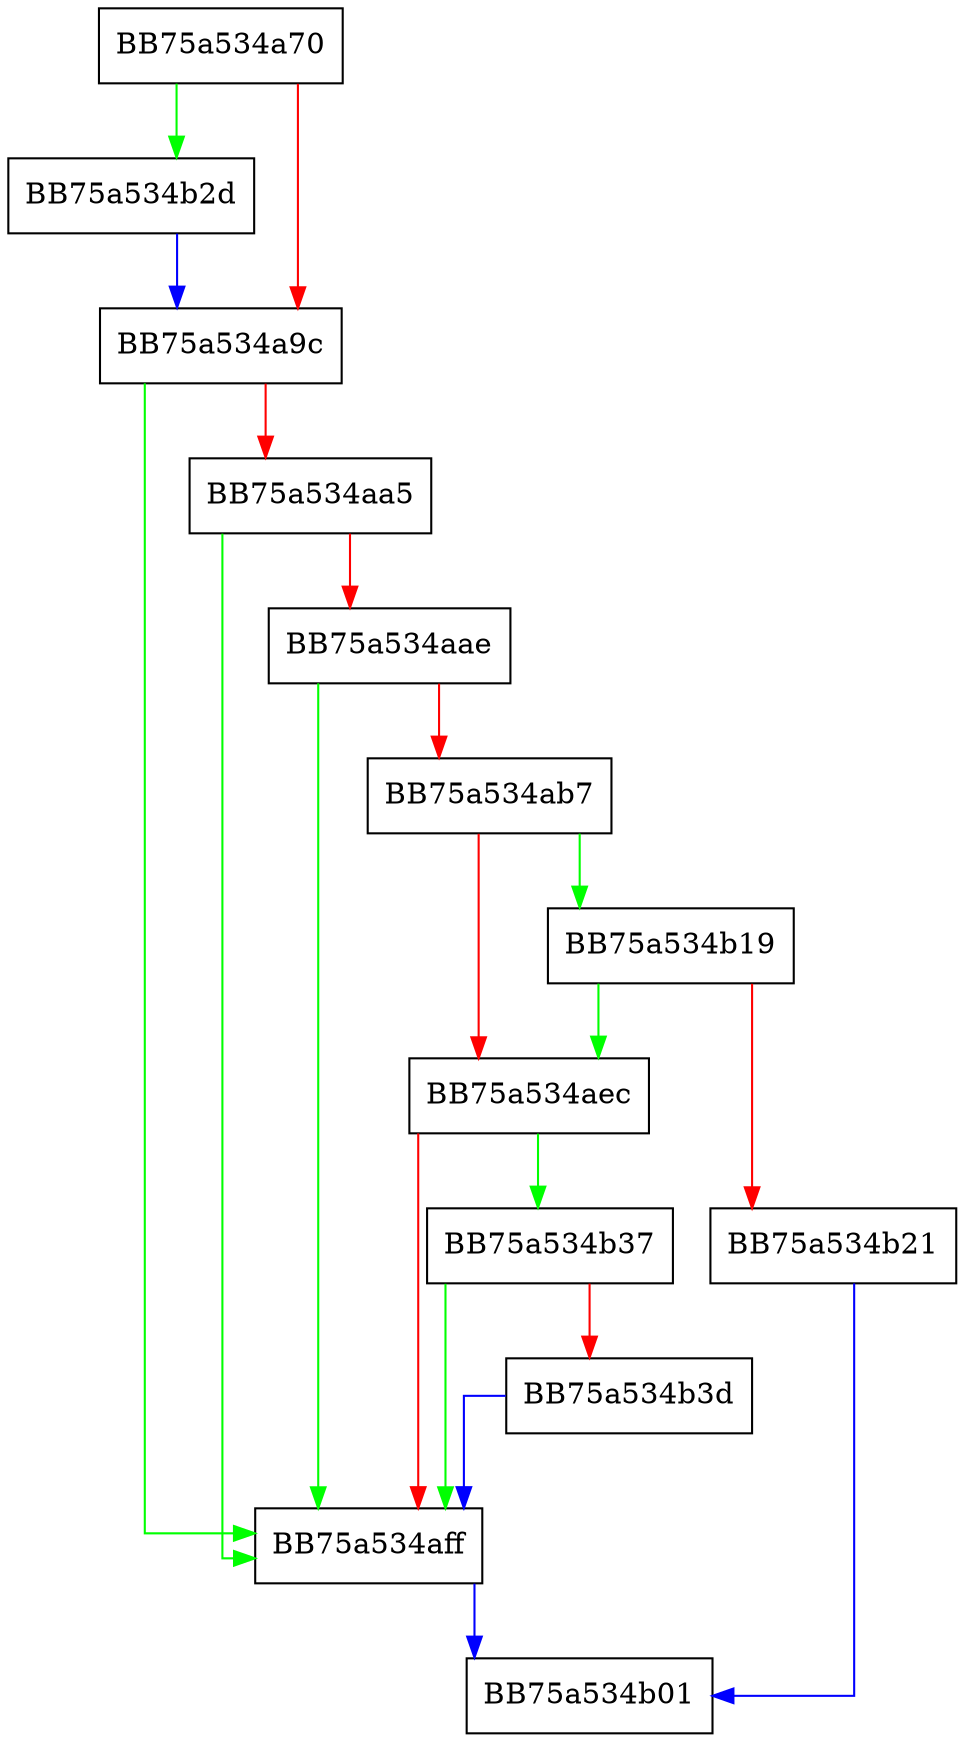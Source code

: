digraph GetFileOpProcessImgFromStreamDescriptor {
  node [shape="box"];
  graph [splines=ortho];
  BB75a534a70 -> BB75a534b2d [color="green"];
  BB75a534a70 -> BB75a534a9c [color="red"];
  BB75a534a9c -> BB75a534aff [color="green"];
  BB75a534a9c -> BB75a534aa5 [color="red"];
  BB75a534aa5 -> BB75a534aff [color="green"];
  BB75a534aa5 -> BB75a534aae [color="red"];
  BB75a534aae -> BB75a534aff [color="green"];
  BB75a534aae -> BB75a534ab7 [color="red"];
  BB75a534ab7 -> BB75a534b19 [color="green"];
  BB75a534ab7 -> BB75a534aec [color="red"];
  BB75a534aec -> BB75a534b37 [color="green"];
  BB75a534aec -> BB75a534aff [color="red"];
  BB75a534aff -> BB75a534b01 [color="blue"];
  BB75a534b19 -> BB75a534aec [color="green"];
  BB75a534b19 -> BB75a534b21 [color="red"];
  BB75a534b21 -> BB75a534b01 [color="blue"];
  BB75a534b2d -> BB75a534a9c [color="blue"];
  BB75a534b37 -> BB75a534aff [color="green"];
  BB75a534b37 -> BB75a534b3d [color="red"];
  BB75a534b3d -> BB75a534aff [color="blue"];
}